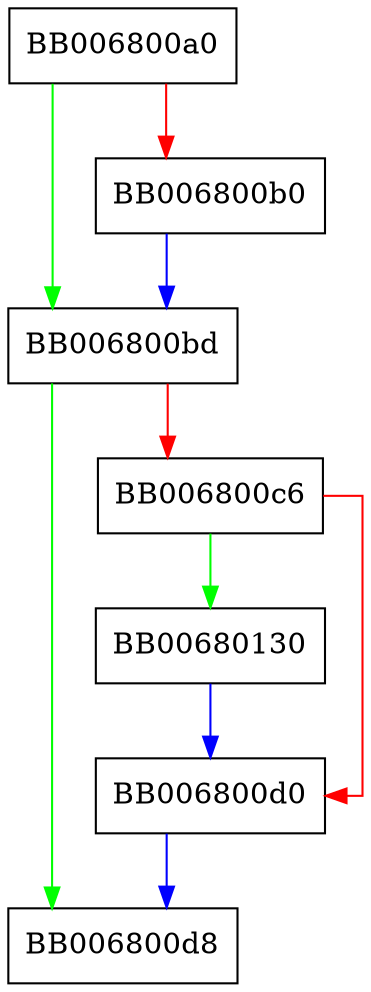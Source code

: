 digraph X509_STORE_CTX_cleanup {
  node [shape="box"];
  graph [splines=ortho];
  BB006800a0 -> BB006800bd [color="green"];
  BB006800a0 -> BB006800b0 [color="red"];
  BB006800b0 -> BB006800bd [color="blue"];
  BB006800bd -> BB006800d8 [color="green"];
  BB006800bd -> BB006800c6 [color="red"];
  BB006800c6 -> BB00680130 [color="green"];
  BB006800c6 -> BB006800d0 [color="red"];
  BB006800d0 -> BB006800d8 [color="blue"];
  BB00680130 -> BB006800d0 [color="blue"];
}